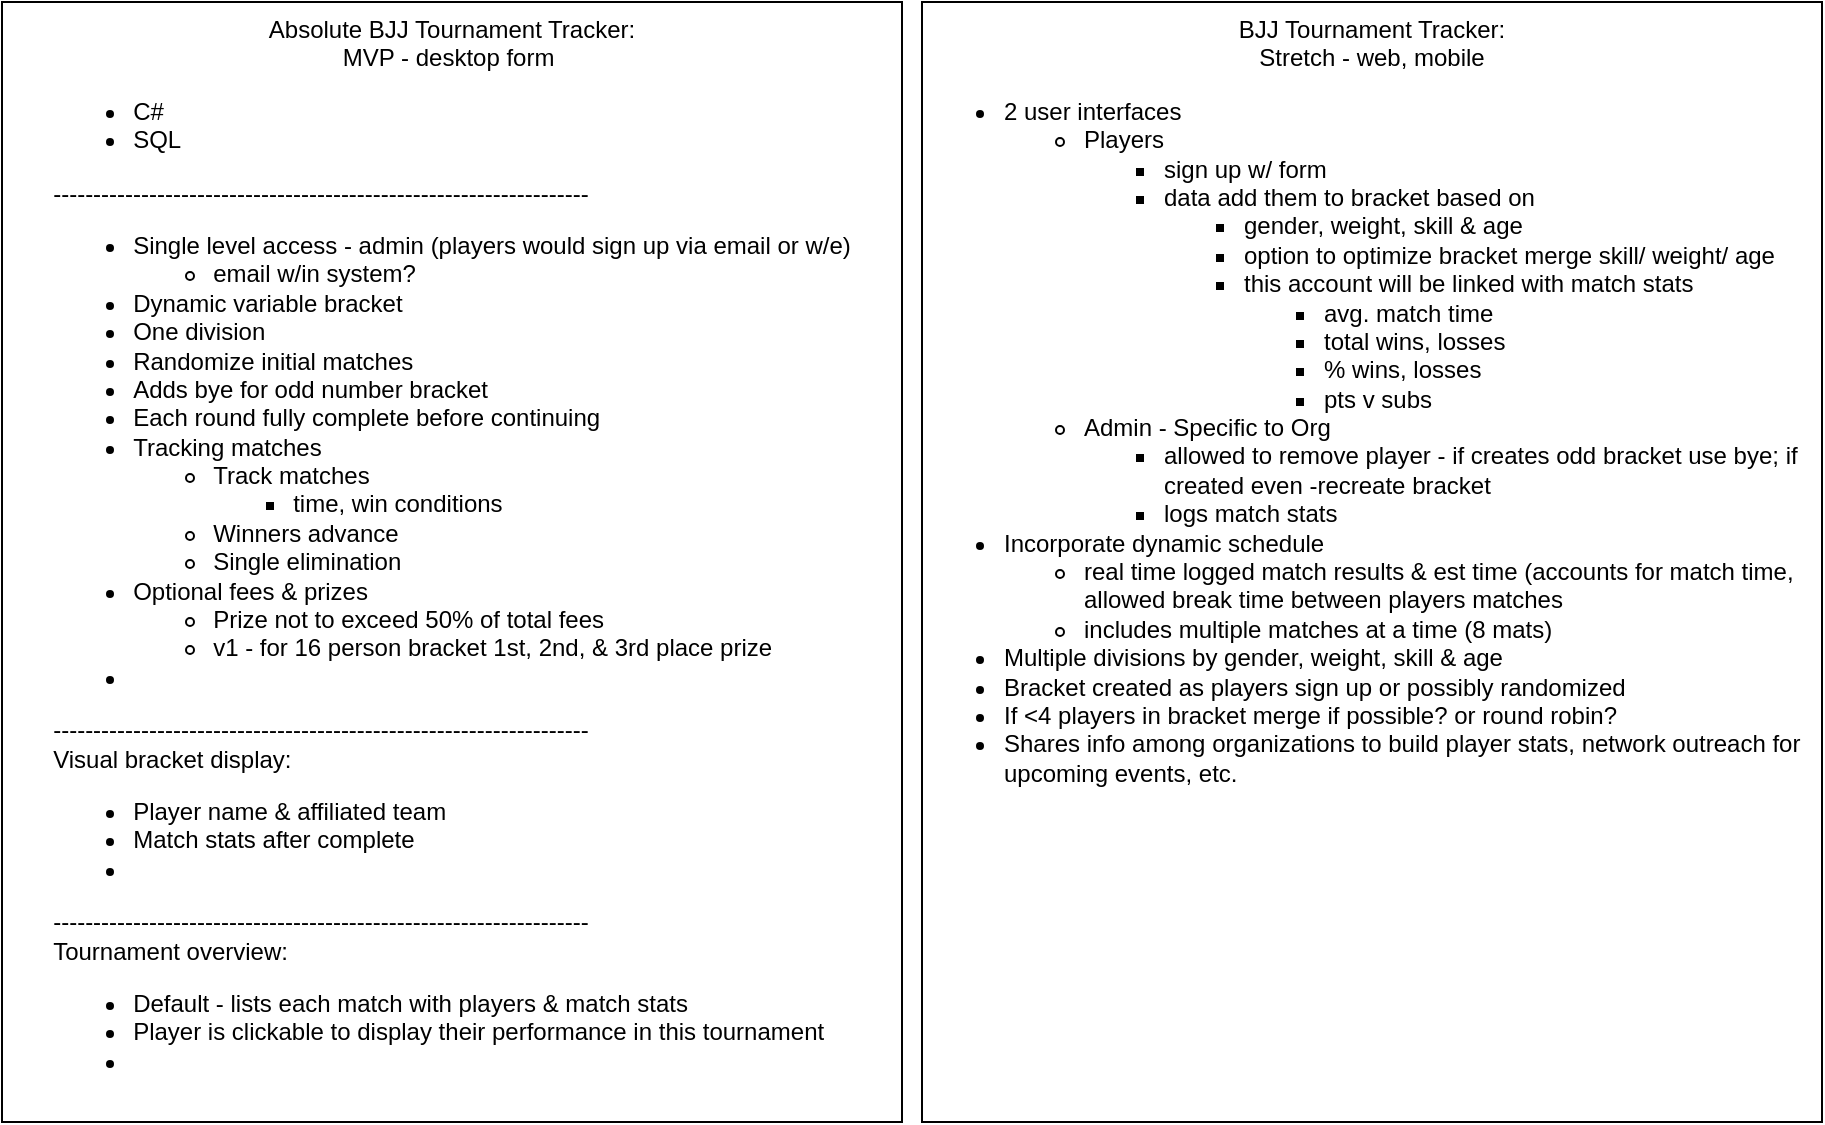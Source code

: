 <mxfile version="17.5.0" type="github">
  <diagram id="uZeNglCQjQC6bIIPNlKZ" name="Page-1">
    <mxGraphModel dx="891" dy="553" grid="1" gridSize="10" guides="1" tooltips="1" connect="1" arrows="1" fold="1" page="1" pageScale="1" pageWidth="827" pageHeight="1169" math="0" shadow="0">
      <root>
        <mxCell id="0" />
        <mxCell id="1" parent="0" />
        <mxCell id="cGBFg0cVZ0IJLUhfHCt4-1" value="Absolute BJJ Tournament Tracker:&lt;br&gt;MVP - desktop form&amp;nbsp;&lt;br&gt;&lt;div style=&quot;text-align: left&quot;&gt;&lt;ul&gt;&lt;li&gt;C#&lt;/li&gt;&lt;li&gt;SQL&lt;/li&gt;&lt;/ul&gt;-------------------------------------------------------------------&lt;ul&gt;&lt;li&gt;&lt;span&gt;Single level access - admin (players would sign up via email or w/e)&lt;/span&gt;&lt;/li&gt;&lt;ul&gt;&lt;li&gt;&lt;span&gt;email w/in system?&lt;/span&gt;&lt;/li&gt;&lt;/ul&gt;&lt;li&gt;&lt;span&gt;Dynamic variable bracket&lt;/span&gt;&lt;/li&gt;&lt;li&gt;&lt;span&gt;One division&lt;/span&gt;&lt;br&gt;&lt;/li&gt;&lt;li&gt;&lt;span&gt;Randomize initial matches&lt;/span&gt;&lt;br&gt;&lt;/li&gt;&lt;li&gt;&lt;span&gt;Adds bye for odd number bracket&lt;/span&gt;&lt;/li&gt;&lt;li&gt;&lt;span&gt;Each round fully complete before continuing&lt;/span&gt;&lt;/li&gt;&lt;li&gt;Tracking matches&lt;/li&gt;&lt;ul&gt;&lt;li&gt;Track matches&amp;nbsp;&amp;nbsp;&lt;/li&gt;&lt;ul&gt;&lt;li&gt;time, win conditions&lt;/li&gt;&lt;/ul&gt;&lt;li&gt;Winners advance&lt;/li&gt;&lt;li&gt;Single elimination&lt;/li&gt;&lt;/ul&gt;&lt;li&gt;Optional fees &amp;amp; prizes&lt;/li&gt;&lt;ul&gt;&lt;li&gt;Prize not to exceed 50% of total fees&lt;/li&gt;&lt;li&gt;v1 - for 16 person bracket 1st, 2nd, &amp;amp; 3rd place prize&lt;/li&gt;&lt;/ul&gt;&lt;li&gt;&lt;br&gt;&lt;/li&gt;&lt;/ul&gt;&lt;div&gt;-------------------------------------------------------------------&lt;/div&gt;&lt;div&gt;Visual bracket display:&lt;/div&gt;&lt;div&gt;&lt;ul&gt;&lt;li&gt;Player name &amp;amp; affiliated team&lt;/li&gt;&lt;li&gt;Match stats after complete&lt;/li&gt;&lt;li&gt;&lt;br&gt;&lt;/li&gt;&lt;/ul&gt;&lt;/div&gt;&lt;div&gt;-------------------------------------------------------------------&lt;br&gt;&lt;/div&gt;&lt;div&gt;Tournament overview:&lt;/div&gt;&lt;div&gt;&lt;ul&gt;&lt;li&gt;Default - lists each match with players &amp;amp; match stats&lt;/li&gt;&lt;li&gt;Player is clickable to display their performance in this tournament&lt;/li&gt;&lt;li&gt;&lt;br&gt;&lt;/li&gt;&lt;/ul&gt;&lt;/div&gt;&lt;/div&gt;" style="rounded=0;whiteSpace=wrap;html=1;verticalAlign=top;" parent="1" vertex="1">
          <mxGeometry x="40" y="40" width="450" height="560" as="geometry" />
        </mxCell>
        <mxCell id="cGBFg0cVZ0IJLUhfHCt4-3" value="BJJ Tournament Tracker:&lt;br&gt;Stretch - web, mobile&lt;br&gt;&lt;div style=&quot;text-align: left&quot;&gt;&lt;div&gt;&lt;ul&gt;&lt;li&gt;2 user interfaces&lt;/li&gt;&lt;ul&gt;&lt;li&gt;Players&lt;/li&gt;&lt;ul&gt;&lt;li&gt;sign up w/ form&lt;/li&gt;&lt;li&gt;data add them to bracket based on&amp;nbsp;&lt;/li&gt;&lt;ul&gt;&lt;li&gt;gender, weight, skill &amp;amp; age&lt;br&gt;&lt;/li&gt;&lt;li&gt;option to optimize bracket merge skill/ weight/ age&lt;/li&gt;&lt;li&gt;this account will be linked with match stats&lt;/li&gt;&lt;ul&gt;&lt;li&gt;avg. match time&lt;/li&gt;&lt;li&gt;total wins, losses&lt;/li&gt;&lt;li&gt;% wins, losses&lt;/li&gt;&lt;li&gt;pts v subs&lt;/li&gt;&lt;/ul&gt;&lt;/ul&gt;&lt;/ul&gt;&lt;li&gt;Admin - Specific to Org&lt;/li&gt;&lt;ul&gt;&lt;li&gt;allowed to remove player - if creates odd bracket use bye; if created even -recreate bracket&lt;/li&gt;&lt;li&gt;logs match stats&lt;/li&gt;&lt;/ul&gt;&lt;/ul&gt;&lt;li&gt;Incorporate dynamic schedule&amp;nbsp;&lt;/li&gt;&lt;ul&gt;&lt;li&gt;real time logged match results &amp;amp; est time (accounts for match time, allowed break time between players matches&lt;/li&gt;&lt;li&gt;includes multiple matches at a time (8 mats)&lt;/li&gt;&lt;/ul&gt;&lt;li&gt;Multiple divisions by gender, weight, skill &amp;amp; age&lt;/li&gt;&lt;li&gt;Bracket created as players sign up or possibly randomized&lt;/li&gt;&lt;li&gt;If &amp;lt;4 players in bracket merge if possible? or round robin?&lt;/li&gt;&lt;li&gt;Shares info among organizations to build player stats, network outreach for upcoming events, etc.&lt;/li&gt;&lt;/ul&gt;&lt;/div&gt;&lt;div&gt;&lt;br&gt;&lt;/div&gt;&lt;/div&gt;" style="rounded=0;whiteSpace=wrap;html=1;verticalAlign=top;" parent="1" vertex="1">
          <mxGeometry x="500" y="40" width="450" height="560" as="geometry" />
        </mxCell>
      </root>
    </mxGraphModel>
  </diagram>
</mxfile>
